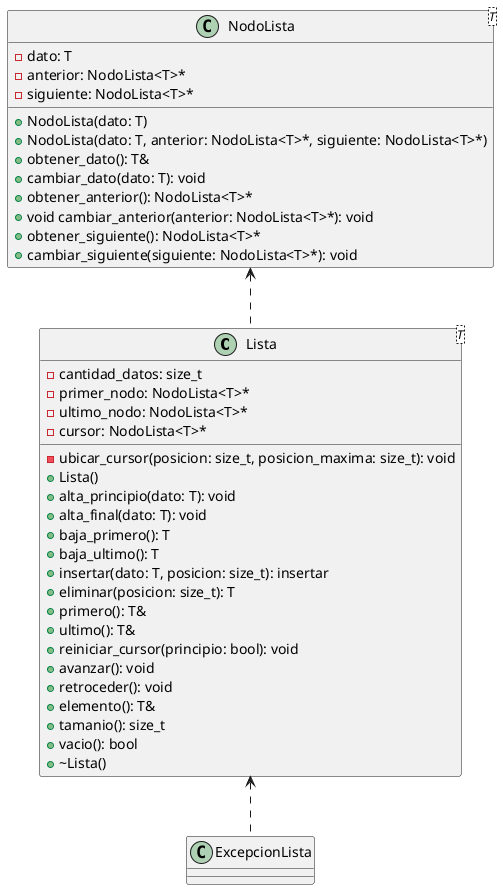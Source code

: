 @startuml

class Lista<T> {
    - cantidad_datos: size_t
    - primer_nodo: NodoLista<T>*
    - ultimo_nodo: NodoLista<T>*
    - cursor: NodoLista<T>*

    - ubicar_cursor(posicion: size_t, posicion_maxima: size_t): void
    + Lista()
    + alta_principio(dato: T): void
    + alta_final(dato: T): void
    + baja_primero(): T
    + baja_ultimo(): T
    + insertar(dato: T, posicion: size_t): insertar
    + eliminar(posicion: size_t): T
    + primero(): T&
    + ultimo(): T&
    + reiniciar_cursor(principio: bool): void
    + avanzar(): void
    + retroceder(): void
    + elemento(): T&
    + tamanio(): size_t
    + vacio(): bool
    + ~Lista()
}

class NodoLista<T> {
    - dato: T
    - anterior: NodoLista<T>*
    - siguiente: NodoLista<T>*

    + NodoLista(dato: T)
    + NodoLista(dato: T, anterior: NodoLista<T>*, siguiente: NodoLista<T>*)
    + obtener_dato(): T&
    + cambiar_dato(dato: T): void
    + obtener_anterior(): NodoLista<T>*
    + void cambiar_anterior(anterior: NodoLista<T>*): void
    + obtener_siguiente(): NodoLista<T>*
    + cambiar_siguiente(siguiente: NodoLista<T>*): void
}

class ExcepcionLista {
}

Lista <.. ExcepcionLista
NodoLista <.. Lista

@enduml

